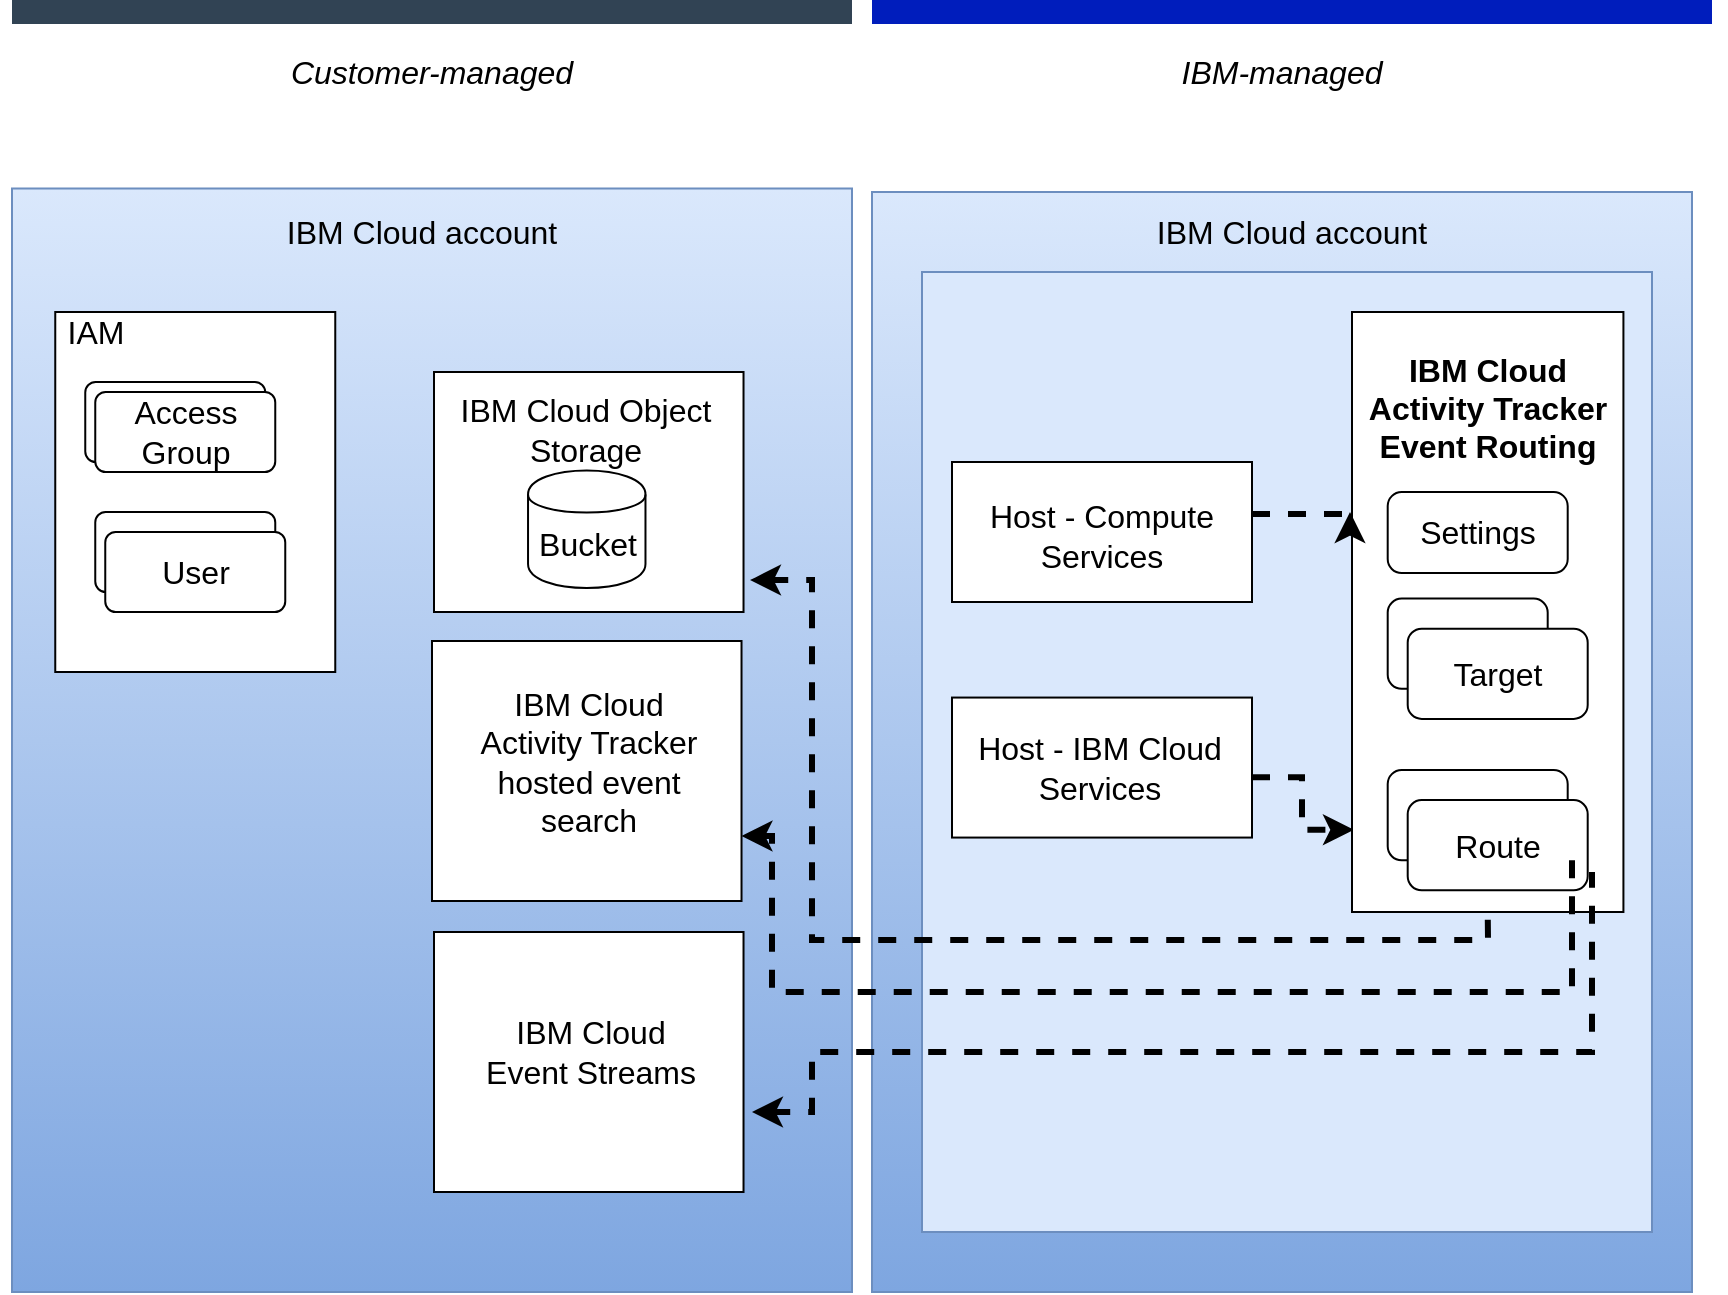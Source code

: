 <mxfile version="20.3.0" type="device"><diagram id="KGjhrkGEUppWPV7_tGg4" name="Page-1"><mxGraphModel dx="1135" dy="703" grid="1" gridSize="10" guides="1" tooltips="1" connect="1" arrows="1" fold="1" page="1" pageScale="1" pageWidth="850" pageHeight="1100" math="0" shadow="0"><root><mxCell id="0"/><mxCell id="1" parent="0"/><mxCell id="ui4-TvKn_bzTP9bnLdss-76" value="" style="whiteSpace=wrap;html=1;fontSize=16;fillColor=#dae8fc;strokeColor=#6c8ebf;gradientColor=#7ea6e0;" parent="1" vertex="1"><mxGeometry x="440" y="130" width="410" height="550" as="geometry"/></mxCell><mxCell id="ui4-TvKn_bzTP9bnLdss-112" value="" style="whiteSpace=wrap;html=1;fontSize=16;fillColor=#dae8fc;strokeColor=#6c8ebf;" parent="1" vertex="1"><mxGeometry x="465" y="170" width="365" height="480" as="geometry"/></mxCell><mxCell id="ui4-TvKn_bzTP9bnLdss-1" value="" style="endArrow=none;html=1;strokeColor=#314354;strokeWidth=12;fillColor=#647687;" parent="1" edge="1"><mxGeometry width="50" height="50" relative="1" as="geometry"><mxPoint x="10" y="40" as="sourcePoint"/><mxPoint x="430" y="40" as="targetPoint"/></mxGeometry></mxCell><mxCell id="ui4-TvKn_bzTP9bnLdss-2" value="" style="endArrow=none;html=1;strokeColor=#001DBC;strokeWidth=12;fillColor=#0050ef;" parent="1" edge="1"><mxGeometry width="50" height="50" relative="1" as="geometry"><mxPoint x="440" y="40" as="sourcePoint"/><mxPoint x="860" y="40" as="targetPoint"/></mxGeometry></mxCell><mxCell id="ui4-TvKn_bzTP9bnLdss-6" value="" style="whiteSpace=wrap;html=1;fillColor=#dae8fc;strokeColor=#6c8ebf;gradientColor=#7ea6e0;" parent="1" vertex="1"><mxGeometry x="10" y="128.25" width="420" height="551.75" as="geometry"/></mxCell><mxCell id="ui4-TvKn_bzTP9bnLdss-7" value="&lt;font style=&quot;font-size: 16px&quot;&gt;IBM Cloud account&lt;/font&gt; " style="text;html=1;strokeColor=none;fillColor=none;align=center;verticalAlign=middle;whiteSpace=wrap;rounded=0;" parent="1" vertex="1"><mxGeometry x="5" y="140" width="420" height="20" as="geometry"/></mxCell><mxCell id="ui4-TvKn_bzTP9bnLdss-11" value="" style="rounded=0;whiteSpace=wrap;html=1;" parent="1" vertex="1"><mxGeometry x="31.63" y="190" width="140" height="180" as="geometry"/></mxCell><mxCell id="ui4-TvKn_bzTP9bnLdss-12" value="&lt;font style=&quot;font-size: 16px&quot;&gt;IAM&lt;/font&gt;" style="text;html=1;strokeColor=none;fillColor=none;align=center;verticalAlign=middle;whiteSpace=wrap;rounded=0;" parent="1" vertex="1"><mxGeometry x="31.63" y="190" width="40" height="20" as="geometry"/></mxCell><mxCell id="ui4-TvKn_bzTP9bnLdss-13" value="Access Group" style="rounded=1;whiteSpace=wrap;html=1;arcSize=13;" parent="1" vertex="1"><mxGeometry x="46.63" y="225" width="90" height="40" as="geometry"/></mxCell><mxCell id="ui4-TvKn_bzTP9bnLdss-19" value="&lt;font style=&quot;font-size: 16px&quot;&gt;Access Group&lt;/font&gt;" style="rounded=1;whiteSpace=wrap;html=1;arcSize=13;" parent="1" vertex="1"><mxGeometry x="51.63" y="230" width="90" height="40" as="geometry"/></mxCell><mxCell id="ui4-TvKn_bzTP9bnLdss-28" value="User" style="rounded=1;whiteSpace=wrap;html=1;arcSize=13;" parent="1" vertex="1"><mxGeometry x="51.63" y="290" width="90" height="40" as="geometry"/></mxCell><mxCell id="ui4-TvKn_bzTP9bnLdss-29" value="&lt;font style=&quot;font-size: 16px&quot;&gt;User&lt;/font&gt;" style="rounded=1;whiteSpace=wrap;html=1;arcSize=13;" parent="1" vertex="1"><mxGeometry x="56.63" y="300" width="90" height="40" as="geometry"/></mxCell><mxCell id="ui4-TvKn_bzTP9bnLdss-41" value="Customer-managed" style="text;html=1;strokeColor=none;fillColor=none;align=center;verticalAlign=middle;whiteSpace=wrap;rounded=0;fontSize=16;fontStyle=2" parent="1" vertex="1"><mxGeometry x="10" y="60" width="420" height="20" as="geometry"/></mxCell><mxCell id="ui4-TvKn_bzTP9bnLdss-42" value="IBM-managed" style="text;html=1;strokeColor=none;fillColor=none;align=center;verticalAlign=middle;whiteSpace=wrap;rounded=0;fontSize=16;fontStyle=2" parent="1" vertex="1"><mxGeometry x="440" y="60" width="410" height="20" as="geometry"/></mxCell><mxCell id="ui4-TvKn_bzTP9bnLdss-113" value="&lt;font style=&quot;font-size: 16px&quot;&gt;IBM Cloud account&lt;/font&gt; " style="text;html=1;strokeColor=none;fillColor=none;align=center;verticalAlign=middle;whiteSpace=wrap;rounded=0;" parent="1" vertex="1"><mxGeometry x="440" y="140" width="420" height="20" as="geometry"/></mxCell><mxCell id="ui4-TvKn_bzTP9bnLdss-131" value="" style="endArrow=classic;html=1;dashed=1;strokeColor=#000000;strokeWidth=15;fontSize=16;opacity=0;" parent="1" edge="1"><mxGeometry width="50" height="50" relative="1" as="geometry"><mxPoint x="400" y="500" as="sourcePoint"/><mxPoint x="450" y="450" as="targetPoint"/></mxGeometry></mxCell><mxCell id="ui4-TvKn_bzTP9bnLdss-156" value="" style="endArrow=none;dashed=1;html=1;strokeColor=#000000;strokeWidth=15;fontSize=16;opacity=0;" parent="1" edge="1"><mxGeometry width="50" height="50" relative="1" as="geometry"><mxPoint x="400" y="490" as="sourcePoint"/><mxPoint x="450" y="440" as="targetPoint"/></mxGeometry></mxCell><mxCell id="JfD9Uw80me7BEUbc0hA2-1" value="" style="rounded=0;whiteSpace=wrap;html=1;" parent="1" vertex="1"><mxGeometry x="221" y="220" width="154.76" height="120" as="geometry"/></mxCell><mxCell id="JfD9Uw80me7BEUbc0hA2-2" value="IBM Cloud Object Storage" style="text;html=1;strokeColor=none;fillColor=none;align=center;verticalAlign=middle;whiteSpace=wrap;rounded=0;fontSize=16;" parent="1" vertex="1"><mxGeometry x="232.38" y="238.5" width="130" height="20" as="geometry"/></mxCell><mxCell id="FcpdaAiY6yTgyKQx2TR--3" value="" style="shape=cylinder;whiteSpace=wrap;html=1;boundedLbl=1;backgroundOutline=1;fontSize=16;" parent="1" vertex="1"><mxGeometry x="268.02" y="269.28" width="58.72" height="58.72" as="geometry"/></mxCell><mxCell id="FcpdaAiY6yTgyKQx2TR--4" value="Bucket" style="text;html=1;strokeColor=none;fillColor=none;align=center;verticalAlign=middle;whiteSpace=wrap;rounded=0;fontSize=16;" parent="1" vertex="1"><mxGeometry x="254.63" y="295.5" width="85.5" height="20" as="geometry"/></mxCell><mxCell id="FcpdaAiY6yTgyKQx2TR--11" value="" style="edgeStyle=orthogonalEdgeStyle;rounded=0;orthogonalLoop=1;jettySize=auto;html=1;endArrow=classic;endFill=1;strokeWidth=3;entryX=0.007;entryY=0.863;entryDx=0;entryDy=0;dashed=1;entryPerimeter=0;exitX=1;exitY=0.569;exitDx=0;exitDy=0;exitPerimeter=0;" parent="1" source="FcpdaAiY6yTgyKQx2TR--7" target="ui4-TvKn_bzTP9bnLdss-157" edge="1"><mxGeometry relative="1" as="geometry"><mxPoint x="370" y="423" as="sourcePoint"/><mxPoint x="470" y="272.5" as="targetPoint"/><Array as="points"/></mxGeometry></mxCell><mxCell id="FcpdaAiY6yTgyKQx2TR--14" value="" style="endArrow=none;dashed=1;html=1;strokeWidth=3;exitX=1.021;exitY=0.867;exitDx=0;exitDy=0;entryX=0.5;entryY=1;entryDx=0;entryDy=0;endFill=0;startArrow=classic;startFill=1;rounded=0;exitPerimeter=0;" parent="1" source="JfD9Uw80me7BEUbc0hA2-1" target="ui4-TvKn_bzTP9bnLdss-157" edge="1"><mxGeometry width="50" height="50" relative="1" as="geometry"><mxPoint x="420" y="410" as="sourcePoint"/><mxPoint x="470" y="360" as="targetPoint"/><Array as="points"><mxPoint x="410" y="324"/><mxPoint x="410" y="504"/><mxPoint x="748" y="504"/></Array></mxGeometry></mxCell><mxCell id="lDEnvPOElBoCXRkixCI8-7" value="" style="group;rounded=0;" parent="1" vertex="1" connectable="0"><mxGeometry x="680" y="190" width="135.71" height="300" as="geometry"/></mxCell><mxCell id="ui4-TvKn_bzTP9bnLdss-157" value="&lt;br&gt;&lt;br&gt;&lt;br&gt;&lt;br&gt;&lt;br&gt;&lt;br&gt;" style="rounded=0;whiteSpace=wrap;html=1;absoluteArcSize=1;arcSize=14;strokeWidth=1;fontSize=16;" parent="lDEnvPOElBoCXRkixCI8-7" vertex="1"><mxGeometry width="135.71" height="300" as="geometry"/></mxCell><mxCell id="lDEnvPOElBoCXRkixCI8-5" value="" style="group" parent="lDEnvPOElBoCXRkixCI8-7" vertex="1" connectable="0"><mxGeometry x="17.85" y="143.308" width="100.0" height="60.15" as="geometry"/></mxCell><mxCell id="lDEnvPOElBoCXRkixCI8-1" value="Target" style="rounded=1;whiteSpace=wrap;html=1;absoluteArcSize=1;arcSize=14;strokeWidth=1;fontSize=16;" parent="lDEnvPOElBoCXRkixCI8-5" vertex="1"><mxGeometry width="80" height="45.114" as="geometry"/></mxCell><mxCell id="lDEnvPOElBoCXRkixCI8-2" value="Target" style="rounded=1;whiteSpace=wrap;html=1;absoluteArcSize=1;arcSize=14;strokeWidth=1;fontSize=16;" parent="lDEnvPOElBoCXRkixCI8-5" vertex="1"><mxGeometry x="10.0" y="15.038" width="90.0" height="45.113" as="geometry"/></mxCell><mxCell id="lDEnvPOElBoCXRkixCI8-3" value="Target" style="rounded=1;whiteSpace=wrap;html=1;absoluteArcSize=1;arcSize=14;strokeWidth=1;fontSize=16;" parent="lDEnvPOElBoCXRkixCI8-7" vertex="1"><mxGeometry x="17.85" y="229.023" width="90.0" height="45.113" as="geometry"/></mxCell><mxCell id="lDEnvPOElBoCXRkixCI8-4" value="Route" style="rounded=1;whiteSpace=wrap;html=1;absoluteArcSize=1;arcSize=14;strokeWidth=1;fontSize=16;" parent="lDEnvPOElBoCXRkixCI8-7" vertex="1"><mxGeometry x="27.85" y="244.06" width="90.0" height="45.113" as="geometry"/></mxCell><mxCell id="1o5Yo7VpBBrMfJ9yEJuH-8" value="&lt;b&gt;IBM Cloud Activity Tracker Event Routing&lt;/b&gt;" style="text;html=1;strokeColor=none;fillColor=none;align=center;verticalAlign=middle;whiteSpace=wrap;rounded=0;fontSize=16;" parent="lDEnvPOElBoCXRkixCI8-7" vertex="1"><mxGeometry x="2.85" y="36.072" width="130" height="24.048" as="geometry"/></mxCell><mxCell id="1o5Yo7VpBBrMfJ9yEJuH-9" value="Settings" style="rounded=1;whiteSpace=wrap;html=1;absoluteArcSize=1;arcSize=14;strokeWidth=1;fontSize=16;" parent="lDEnvPOElBoCXRkixCI8-7" vertex="1"><mxGeometry x="17.85" y="90.001" width="90.0" height="40.526" as="geometry"/></mxCell><mxCell id="lDEnvPOElBoCXRkixCI8-8" value="" style="group" parent="1" vertex="1" connectable="0"><mxGeometry x="480" y="265" width="150" height="70" as="geometry"/></mxCell><mxCell id="ui4-TvKn_bzTP9bnLdss-71" value="" style="rounded=0;whiteSpace=wrap;html=1;fontSize=16;" parent="lDEnvPOElBoCXRkixCI8-8" vertex="1"><mxGeometry width="150" height="70" as="geometry"/></mxCell><mxCell id="ui4-TvKn_bzTP9bnLdss-72" value="Host - Compute&lt;br&gt;Services" style="text;html=1;strokeColor=none;fillColor=none;align=center;verticalAlign=middle;whiteSpace=wrap;rounded=0;fontSize=16;" parent="lDEnvPOElBoCXRkixCI8-8" vertex="1"><mxGeometry x="15" y="8.28" width="120" height="57.44" as="geometry"/></mxCell><mxCell id="lDEnvPOElBoCXRkixCI8-9" value="" style="group" parent="1" vertex="1" connectable="0"><mxGeometry x="480" y="382.78" width="150" height="70" as="geometry"/></mxCell><mxCell id="FcpdaAiY6yTgyKQx2TR--7" value="" style="rounded=0;whiteSpace=wrap;html=1;fontSize=16;" parent="lDEnvPOElBoCXRkixCI8-9" vertex="1"><mxGeometry width="150" height="70" as="geometry"/></mxCell><mxCell id="FcpdaAiY6yTgyKQx2TR--8" value="Host - IBM Cloud&lt;br&gt;Services" style="text;html=1;strokeColor=none;fillColor=none;align=center;verticalAlign=middle;whiteSpace=wrap;rounded=0;fontSize=16;" parent="lDEnvPOElBoCXRkixCI8-9" vertex="1"><mxGeometry x="9.26" y="6.28" width="130" height="57.44" as="geometry"/></mxCell><mxCell id="lDEnvPOElBoCXRkixCI8-10" value="" style="edgeStyle=orthogonalEdgeStyle;rounded=0;orthogonalLoop=1;jettySize=auto;html=1;endArrow=classic;endFill=1;strokeWidth=3;dashed=1;" parent="1" edge="1"><mxGeometry relative="1" as="geometry"><mxPoint x="630" y="291" as="sourcePoint"/><mxPoint x="679" y="290" as="targetPoint"/><Array as="points"><mxPoint x="630" y="291"/></Array></mxGeometry></mxCell><mxCell id="1o5Yo7VpBBrMfJ9yEJuH-2" value="" style="rounded=0;whiteSpace=wrap;html=1;" parent="1" vertex="1"><mxGeometry x="220" y="354.5" width="154.76" height="130" as="geometry"/></mxCell><mxCell id="1o5Yo7VpBBrMfJ9yEJuH-4" value="IBM Cloud Activity Tracker hosted event search" style="text;html=1;strokeColor=none;fillColor=none;align=center;verticalAlign=middle;whiteSpace=wrap;rounded=0;fontSize=16;" parent="1" vertex="1"><mxGeometry x="237.69" y="394.5" width="120.62" height="40" as="geometry"/></mxCell><mxCell id="1o5Yo7VpBBrMfJ9yEJuH-6" value="" style="endArrow=none;dashed=1;html=1;strokeWidth=3;endFill=0;startArrow=classic;startFill=1;rounded=0;exitX=1;exitY=0.75;exitDx=0;exitDy=0;" parent="1" edge="1" source="1o5Yo7VpBBrMfJ9yEJuH-2"><mxGeometry width="50" height="50" relative="1" as="geometry"><mxPoint x="390" y="480" as="sourcePoint"/><mxPoint x="790" y="460" as="targetPoint"/><Array as="points"><mxPoint x="390" y="452"/><mxPoint x="390" y="530"/><mxPoint x="790" y="530"/></Array></mxGeometry></mxCell><mxCell id="g0mJm7kTZb3AOzwY9T_B-1" value="" style="rounded=0;whiteSpace=wrap;html=1;" vertex="1" parent="1"><mxGeometry x="221" y="500" width="154.76" height="130" as="geometry"/></mxCell><mxCell id="g0mJm7kTZb3AOzwY9T_B-2" value="IBM Cloud Event Streams" style="text;html=1;strokeColor=none;fillColor=none;align=center;verticalAlign=middle;whiteSpace=wrap;rounded=0;fontSize=16;" vertex="1" parent="1"><mxGeometry x="238.69" y="540" width="120.62" height="40" as="geometry"/></mxCell><mxCell id="g0mJm7kTZb3AOzwY9T_B-3" value="" style="endArrow=none;dashed=1;html=1;strokeWidth=3;endFill=0;startArrow=classic;startFill=1;rounded=0;" edge="1" parent="1"><mxGeometry width="50" height="50" relative="1" as="geometry"><mxPoint x="380" y="590" as="sourcePoint"/><mxPoint x="800" y="470" as="targetPoint"/><Array as="points"><mxPoint x="410" y="590"/><mxPoint x="410" y="560"/><mxPoint x="800" y="560"/></Array></mxGeometry></mxCell></root></mxGraphModel></diagram></mxfile>